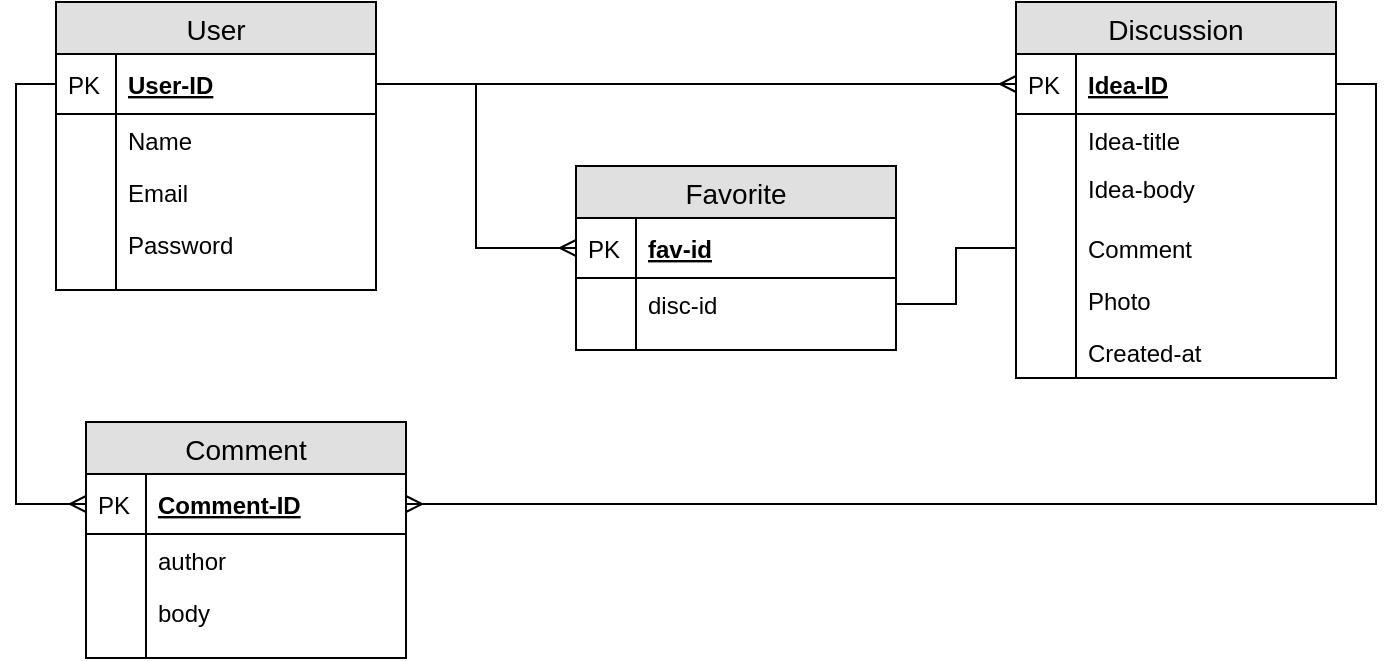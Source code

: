 <mxfile version="10.6.3" type="device"><diagram id="3cPXwrBkvxYP3bUsqjny" name="Page-1"><mxGraphModel dx="1010" dy="649" grid="1" gridSize="10" guides="1" tooltips="1" connect="1" arrows="1" fold="1" page="1" pageScale="1" pageWidth="827" pageHeight="1169" math="0" shadow="0"><root><mxCell id="0"/><mxCell id="1" parent="0"/><mxCell id="Ku0qD6cd0PS2lha8xyxm-24" value="User" style="swimlane;fontStyle=0;childLayout=stackLayout;horizontal=1;startSize=26;fillColor=#e0e0e0;horizontalStack=0;resizeParent=1;resizeParentMax=0;resizeLast=0;collapsible=1;marginBottom=0;swimlaneFillColor=#ffffff;align=center;fontSize=14;" vertex="1" parent="1"><mxGeometry x="110" y="200" width="160" height="144" as="geometry"/></mxCell><mxCell id="Ku0qD6cd0PS2lha8xyxm-25" value="User-ID" style="shape=partialRectangle;top=0;left=0;right=0;bottom=1;align=left;verticalAlign=middle;fillColor=none;spacingLeft=34;spacingRight=4;overflow=hidden;rotatable=0;points=[[0,0.5],[1,0.5]];portConstraint=eastwest;dropTarget=0;fontStyle=5;fontSize=12;" vertex="1" parent="Ku0qD6cd0PS2lha8xyxm-24"><mxGeometry y="26" width="160" height="30" as="geometry"/></mxCell><mxCell id="Ku0qD6cd0PS2lha8xyxm-26" value="PK" style="shape=partialRectangle;top=0;left=0;bottom=0;fillColor=none;align=left;verticalAlign=middle;spacingLeft=4;spacingRight=4;overflow=hidden;rotatable=0;points=[];portConstraint=eastwest;part=1;fontSize=12;" vertex="1" connectable="0" parent="Ku0qD6cd0PS2lha8xyxm-25"><mxGeometry width="30" height="30" as="geometry"/></mxCell><mxCell id="Ku0qD6cd0PS2lha8xyxm-27" value="Name" style="shape=partialRectangle;top=0;left=0;right=0;bottom=0;align=left;verticalAlign=top;fillColor=none;spacingLeft=34;spacingRight=4;overflow=hidden;rotatable=0;points=[[0,0.5],[1,0.5]];portConstraint=eastwest;dropTarget=0;fontSize=12;" vertex="1" parent="Ku0qD6cd0PS2lha8xyxm-24"><mxGeometry y="56" width="160" height="26" as="geometry"/></mxCell><mxCell id="Ku0qD6cd0PS2lha8xyxm-28" value="" style="shape=partialRectangle;top=0;left=0;bottom=0;fillColor=none;align=left;verticalAlign=top;spacingLeft=4;spacingRight=4;overflow=hidden;rotatable=0;points=[];portConstraint=eastwest;part=1;fontSize=12;" vertex="1" connectable="0" parent="Ku0qD6cd0PS2lha8xyxm-27"><mxGeometry width="30" height="26" as="geometry"/></mxCell><mxCell id="Ku0qD6cd0PS2lha8xyxm-29" value="Email" style="shape=partialRectangle;top=0;left=0;right=0;bottom=0;align=left;verticalAlign=top;fillColor=none;spacingLeft=34;spacingRight=4;overflow=hidden;rotatable=0;points=[[0,0.5],[1,0.5]];portConstraint=eastwest;dropTarget=0;fontSize=12;" vertex="1" parent="Ku0qD6cd0PS2lha8xyxm-24"><mxGeometry y="82" width="160" height="26" as="geometry"/></mxCell><mxCell id="Ku0qD6cd0PS2lha8xyxm-30" value="" style="shape=partialRectangle;top=0;left=0;bottom=0;fillColor=none;align=left;verticalAlign=top;spacingLeft=4;spacingRight=4;overflow=hidden;rotatable=0;points=[];portConstraint=eastwest;part=1;fontSize=12;" vertex="1" connectable="0" parent="Ku0qD6cd0PS2lha8xyxm-29"><mxGeometry width="30" height="26" as="geometry"/></mxCell><mxCell id="Ku0qD6cd0PS2lha8xyxm-31" value="Password" style="shape=partialRectangle;top=0;left=0;right=0;bottom=0;align=left;verticalAlign=top;fillColor=none;spacingLeft=34;spacingRight=4;overflow=hidden;rotatable=0;points=[[0,0.5],[1,0.5]];portConstraint=eastwest;dropTarget=0;fontSize=12;" vertex="1" parent="Ku0qD6cd0PS2lha8xyxm-24"><mxGeometry y="108" width="160" height="26" as="geometry"/></mxCell><mxCell id="Ku0qD6cd0PS2lha8xyxm-32" value="" style="shape=partialRectangle;top=0;left=0;bottom=0;fillColor=none;align=left;verticalAlign=top;spacingLeft=4;spacingRight=4;overflow=hidden;rotatable=0;points=[];portConstraint=eastwest;part=1;fontSize=12;" vertex="1" connectable="0" parent="Ku0qD6cd0PS2lha8xyxm-31"><mxGeometry width="30" height="26" as="geometry"/></mxCell><mxCell id="Ku0qD6cd0PS2lha8xyxm-33" value="" style="shape=partialRectangle;top=0;left=0;right=0;bottom=0;align=left;verticalAlign=top;fillColor=none;spacingLeft=34;spacingRight=4;overflow=hidden;rotatable=0;points=[[0,0.5],[1,0.5]];portConstraint=eastwest;dropTarget=0;fontSize=12;" vertex="1" parent="Ku0qD6cd0PS2lha8xyxm-24"><mxGeometry y="134" width="160" height="10" as="geometry"/></mxCell><mxCell id="Ku0qD6cd0PS2lha8xyxm-34" value="" style="shape=partialRectangle;top=0;left=0;bottom=0;fillColor=none;align=left;verticalAlign=top;spacingLeft=4;spacingRight=4;overflow=hidden;rotatable=0;points=[];portConstraint=eastwest;part=1;fontSize=12;" vertex="1" connectable="0" parent="Ku0qD6cd0PS2lha8xyxm-33"><mxGeometry width="30" height="10" as="geometry"/></mxCell><mxCell id="Ku0qD6cd0PS2lha8xyxm-35" value="Discussion" style="swimlane;fontStyle=0;childLayout=stackLayout;horizontal=1;startSize=26;fillColor=#e0e0e0;horizontalStack=0;resizeParent=1;resizeParentMax=0;resizeLast=0;collapsible=1;marginBottom=0;swimlaneFillColor=#ffffff;align=center;fontSize=14;" vertex="1" parent="1"><mxGeometry x="590" y="200" width="160" height="188" as="geometry"/></mxCell><mxCell id="Ku0qD6cd0PS2lha8xyxm-36" value="Idea-ID" style="shape=partialRectangle;top=0;left=0;right=0;bottom=1;align=left;verticalAlign=middle;fillColor=none;spacingLeft=34;spacingRight=4;overflow=hidden;rotatable=0;points=[[0,0.5],[1,0.5]];portConstraint=eastwest;dropTarget=0;fontStyle=5;fontSize=12;" vertex="1" parent="Ku0qD6cd0PS2lha8xyxm-35"><mxGeometry y="26" width="160" height="30" as="geometry"/></mxCell><mxCell id="Ku0qD6cd0PS2lha8xyxm-37" value="PK" style="shape=partialRectangle;top=0;left=0;bottom=0;fillColor=none;align=left;verticalAlign=middle;spacingLeft=4;spacingRight=4;overflow=hidden;rotatable=0;points=[];portConstraint=eastwest;part=1;fontSize=12;" vertex="1" connectable="0" parent="Ku0qD6cd0PS2lha8xyxm-36"><mxGeometry width="30" height="30" as="geometry"/></mxCell><mxCell id="Ku0qD6cd0PS2lha8xyxm-38" value="Idea-title" style="shape=partialRectangle;top=0;left=0;right=0;bottom=0;align=left;verticalAlign=top;fillColor=none;spacingLeft=34;spacingRight=4;overflow=hidden;rotatable=0;points=[[0,0.5],[1,0.5]];portConstraint=eastwest;dropTarget=0;fontSize=12;" vertex="1" parent="Ku0qD6cd0PS2lha8xyxm-35"><mxGeometry y="56" width="160" height="24" as="geometry"/></mxCell><mxCell id="Ku0qD6cd0PS2lha8xyxm-39" value="" style="shape=partialRectangle;top=0;left=0;bottom=0;fillColor=none;align=left;verticalAlign=top;spacingLeft=4;spacingRight=4;overflow=hidden;rotatable=0;points=[];portConstraint=eastwest;part=1;fontSize=12;" vertex="1" connectable="0" parent="Ku0qD6cd0PS2lha8xyxm-38"><mxGeometry width="30" height="24" as="geometry"/></mxCell><mxCell id="Ku0qD6cd0PS2lha8xyxm-44" value="Idea-body" style="shape=partialRectangle;top=0;left=0;right=0;bottom=0;align=left;verticalAlign=top;fillColor=none;spacingLeft=34;spacingRight=4;overflow=hidden;rotatable=0;points=[[0,0.5],[1,0.5]];portConstraint=eastwest;dropTarget=0;fontSize=12;" vertex="1" parent="Ku0qD6cd0PS2lha8xyxm-35"><mxGeometry y="80" width="160" height="30" as="geometry"/></mxCell><mxCell id="Ku0qD6cd0PS2lha8xyxm-45" value="" style="shape=partialRectangle;top=0;left=0;bottom=0;fillColor=none;align=left;verticalAlign=top;spacingLeft=4;spacingRight=4;overflow=hidden;rotatable=0;points=[];portConstraint=eastwest;part=1;fontSize=12;" vertex="1" connectable="0" parent="Ku0qD6cd0PS2lha8xyxm-44"><mxGeometry width="30" height="30" as="geometry"/></mxCell><mxCell id="Ku0qD6cd0PS2lha8xyxm-40" value="Comment" style="shape=partialRectangle;top=0;left=0;right=0;bottom=0;align=left;verticalAlign=top;fillColor=none;spacingLeft=34;spacingRight=4;overflow=hidden;rotatable=0;points=[[0,0.5],[1,0.5]];portConstraint=eastwest;dropTarget=0;fontSize=12;" vertex="1" parent="Ku0qD6cd0PS2lha8xyxm-35"><mxGeometry y="110" width="160" height="26" as="geometry"/></mxCell><mxCell id="Ku0qD6cd0PS2lha8xyxm-41" value="" style="shape=partialRectangle;top=0;left=0;bottom=0;fillColor=none;align=left;verticalAlign=top;spacingLeft=4;spacingRight=4;overflow=hidden;rotatable=0;points=[];portConstraint=eastwest;part=1;fontSize=12;" vertex="1" connectable="0" parent="Ku0qD6cd0PS2lha8xyxm-40"><mxGeometry width="30" height="26" as="geometry"/></mxCell><mxCell id="Ku0qD6cd0PS2lha8xyxm-42" value="Photo" style="shape=partialRectangle;top=0;left=0;right=0;bottom=0;align=left;verticalAlign=top;fillColor=none;spacingLeft=34;spacingRight=4;overflow=hidden;rotatable=0;points=[[0,0.5],[1,0.5]];portConstraint=eastwest;dropTarget=0;fontSize=12;" vertex="1" parent="Ku0qD6cd0PS2lha8xyxm-35"><mxGeometry y="136" width="160" height="26" as="geometry"/></mxCell><mxCell id="Ku0qD6cd0PS2lha8xyxm-43" value="" style="shape=partialRectangle;top=0;left=0;bottom=0;fillColor=none;align=left;verticalAlign=top;spacingLeft=4;spacingRight=4;overflow=hidden;rotatable=0;points=[];portConstraint=eastwest;part=1;fontSize=12;" vertex="1" connectable="0" parent="Ku0qD6cd0PS2lha8xyxm-42"><mxGeometry width="30" height="26" as="geometry"/></mxCell><mxCell id="Ku0qD6cd0PS2lha8xyxm-46" value="Created-at" style="shape=partialRectangle;top=0;left=0;right=0;bottom=0;align=left;verticalAlign=top;fillColor=none;spacingLeft=34;spacingRight=4;overflow=hidden;rotatable=0;points=[[0,0.5],[1,0.5]];portConstraint=eastwest;dropTarget=0;fontSize=12;" vertex="1" parent="Ku0qD6cd0PS2lha8xyxm-35"><mxGeometry y="162" width="160" height="26" as="geometry"/></mxCell><mxCell id="Ku0qD6cd0PS2lha8xyxm-47" value="" style="shape=partialRectangle;top=0;left=0;bottom=0;fillColor=none;align=left;verticalAlign=top;spacingLeft=4;spacingRight=4;overflow=hidden;rotatable=0;points=[];portConstraint=eastwest;part=1;fontSize=12;" vertex="1" connectable="0" parent="Ku0qD6cd0PS2lha8xyxm-46"><mxGeometry width="30" height="26" as="geometry"/></mxCell><mxCell id="Ku0qD6cd0PS2lha8xyxm-48" value="Comment" style="swimlane;fontStyle=0;childLayout=stackLayout;horizontal=1;startSize=26;fillColor=#e0e0e0;horizontalStack=0;resizeParent=1;resizeParentMax=0;resizeLast=0;collapsible=1;marginBottom=0;swimlaneFillColor=#ffffff;align=center;fontSize=14;" vertex="1" parent="1"><mxGeometry x="125" y="410" width="160" height="118" as="geometry"/></mxCell><mxCell id="Ku0qD6cd0PS2lha8xyxm-49" value="Comment-ID" style="shape=partialRectangle;top=0;left=0;right=0;bottom=1;align=left;verticalAlign=middle;fillColor=none;spacingLeft=34;spacingRight=4;overflow=hidden;rotatable=0;points=[[0,0.5],[1,0.5]];portConstraint=eastwest;dropTarget=0;fontStyle=5;fontSize=12;" vertex="1" parent="Ku0qD6cd0PS2lha8xyxm-48"><mxGeometry y="26" width="160" height="30" as="geometry"/></mxCell><mxCell id="Ku0qD6cd0PS2lha8xyxm-50" value="PK" style="shape=partialRectangle;top=0;left=0;bottom=0;fillColor=none;align=left;verticalAlign=middle;spacingLeft=4;spacingRight=4;overflow=hidden;rotatable=0;points=[];portConstraint=eastwest;part=1;fontSize=12;" vertex="1" connectable="0" parent="Ku0qD6cd0PS2lha8xyxm-49"><mxGeometry width="30" height="30" as="geometry"/></mxCell><mxCell id="Ku0qD6cd0PS2lha8xyxm-51" value="author" style="shape=partialRectangle;top=0;left=0;right=0;bottom=0;align=left;verticalAlign=top;fillColor=none;spacingLeft=34;spacingRight=4;overflow=hidden;rotatable=0;points=[[0,0.5],[1,0.5]];portConstraint=eastwest;dropTarget=0;fontSize=12;" vertex="1" parent="Ku0qD6cd0PS2lha8xyxm-48"><mxGeometry y="56" width="160" height="26" as="geometry"/></mxCell><mxCell id="Ku0qD6cd0PS2lha8xyxm-52" value="" style="shape=partialRectangle;top=0;left=0;bottom=0;fillColor=none;align=left;verticalAlign=top;spacingLeft=4;spacingRight=4;overflow=hidden;rotatable=0;points=[];portConstraint=eastwest;part=1;fontSize=12;" vertex="1" connectable="0" parent="Ku0qD6cd0PS2lha8xyxm-51"><mxGeometry width="30" height="26" as="geometry"/></mxCell><mxCell id="Ku0qD6cd0PS2lha8xyxm-53" value="body" style="shape=partialRectangle;top=0;left=0;right=0;bottom=0;align=left;verticalAlign=top;fillColor=none;spacingLeft=34;spacingRight=4;overflow=hidden;rotatable=0;points=[[0,0.5],[1,0.5]];portConstraint=eastwest;dropTarget=0;fontSize=12;" vertex="1" parent="Ku0qD6cd0PS2lha8xyxm-48"><mxGeometry y="82" width="160" height="26" as="geometry"/></mxCell><mxCell id="Ku0qD6cd0PS2lha8xyxm-54" value="" style="shape=partialRectangle;top=0;left=0;bottom=0;fillColor=none;align=left;verticalAlign=top;spacingLeft=4;spacingRight=4;overflow=hidden;rotatable=0;points=[];portConstraint=eastwest;part=1;fontSize=12;" vertex="1" connectable="0" parent="Ku0qD6cd0PS2lha8xyxm-53"><mxGeometry width="30" height="26" as="geometry"/></mxCell><mxCell id="Ku0qD6cd0PS2lha8xyxm-57" value="" style="shape=partialRectangle;top=0;left=0;right=0;bottom=0;align=left;verticalAlign=top;fillColor=none;spacingLeft=34;spacingRight=4;overflow=hidden;rotatable=0;points=[[0,0.5],[1,0.5]];portConstraint=eastwest;dropTarget=0;fontSize=12;" vertex="1" parent="Ku0qD6cd0PS2lha8xyxm-48"><mxGeometry y="108" width="160" height="10" as="geometry"/></mxCell><mxCell id="Ku0qD6cd0PS2lha8xyxm-58" value="" style="shape=partialRectangle;top=0;left=0;bottom=0;fillColor=none;align=left;verticalAlign=top;spacingLeft=4;spacingRight=4;overflow=hidden;rotatable=0;points=[];portConstraint=eastwest;part=1;fontSize=12;" vertex="1" connectable="0" parent="Ku0qD6cd0PS2lha8xyxm-57"><mxGeometry width="30" height="10" as="geometry"/></mxCell><mxCell id="Ku0qD6cd0PS2lha8xyxm-59" value="Favorite" style="swimlane;fontStyle=0;childLayout=stackLayout;horizontal=1;startSize=26;fillColor=#e0e0e0;horizontalStack=0;resizeParent=1;resizeParentMax=0;resizeLast=0;collapsible=1;marginBottom=0;swimlaneFillColor=#ffffff;align=center;fontSize=14;" vertex="1" parent="1"><mxGeometry x="370" y="282" width="160" height="92" as="geometry"/></mxCell><mxCell id="Ku0qD6cd0PS2lha8xyxm-60" value="fav-id" style="shape=partialRectangle;top=0;left=0;right=0;bottom=1;align=left;verticalAlign=middle;fillColor=none;spacingLeft=34;spacingRight=4;overflow=hidden;rotatable=0;points=[[0,0.5],[1,0.5]];portConstraint=eastwest;dropTarget=0;fontStyle=5;fontSize=12;" vertex="1" parent="Ku0qD6cd0PS2lha8xyxm-59"><mxGeometry y="26" width="160" height="30" as="geometry"/></mxCell><mxCell id="Ku0qD6cd0PS2lha8xyxm-61" value="PK" style="shape=partialRectangle;top=0;left=0;bottom=0;fillColor=none;align=left;verticalAlign=middle;spacingLeft=4;spacingRight=4;overflow=hidden;rotatable=0;points=[];portConstraint=eastwest;part=1;fontSize=12;" vertex="1" connectable="0" parent="Ku0qD6cd0PS2lha8xyxm-60"><mxGeometry width="30" height="30" as="geometry"/></mxCell><mxCell id="Ku0qD6cd0PS2lha8xyxm-62" value="disc-id" style="shape=partialRectangle;top=0;left=0;right=0;bottom=0;align=left;verticalAlign=top;fillColor=none;spacingLeft=34;spacingRight=4;overflow=hidden;rotatable=0;points=[[0,0.5],[1,0.5]];portConstraint=eastwest;dropTarget=0;fontSize=12;" vertex="1" parent="Ku0qD6cd0PS2lha8xyxm-59"><mxGeometry y="56" width="160" height="26" as="geometry"/></mxCell><mxCell id="Ku0qD6cd0PS2lha8xyxm-63" value="" style="shape=partialRectangle;top=0;left=0;bottom=0;fillColor=none;align=left;verticalAlign=top;spacingLeft=4;spacingRight=4;overflow=hidden;rotatable=0;points=[];portConstraint=eastwest;part=1;fontSize=12;" vertex="1" connectable="0" parent="Ku0qD6cd0PS2lha8xyxm-62"><mxGeometry width="30" height="26" as="geometry"/></mxCell><mxCell id="Ku0qD6cd0PS2lha8xyxm-68" value="" style="shape=partialRectangle;top=0;left=0;right=0;bottom=0;align=left;verticalAlign=top;fillColor=none;spacingLeft=34;spacingRight=4;overflow=hidden;rotatable=0;points=[[0,0.5],[1,0.5]];portConstraint=eastwest;dropTarget=0;fontSize=12;" vertex="1" parent="Ku0qD6cd0PS2lha8xyxm-59"><mxGeometry y="82" width="160" height="10" as="geometry"/></mxCell><mxCell id="Ku0qD6cd0PS2lha8xyxm-69" value="" style="shape=partialRectangle;top=0;left=0;bottom=0;fillColor=none;align=left;verticalAlign=top;spacingLeft=4;spacingRight=4;overflow=hidden;rotatable=0;points=[];portConstraint=eastwest;part=1;fontSize=12;" vertex="1" connectable="0" parent="Ku0qD6cd0PS2lha8xyxm-68"><mxGeometry width="30" height="10" as="geometry"/></mxCell><mxCell id="Ku0qD6cd0PS2lha8xyxm-73" style="edgeStyle=orthogonalEdgeStyle;rounded=0;orthogonalLoop=1;jettySize=auto;html=1;exitX=1;exitY=0.5;exitDx=0;exitDy=0;entryX=0;entryY=0.5;entryDx=0;entryDy=0;endArrow=ERmany;endFill=0;" edge="1" parent="1" source="Ku0qD6cd0PS2lha8xyxm-25" target="Ku0qD6cd0PS2lha8xyxm-36"><mxGeometry relative="1" as="geometry"/></mxCell><mxCell id="Ku0qD6cd0PS2lha8xyxm-74" style="edgeStyle=orthogonalEdgeStyle;rounded=0;orthogonalLoop=1;jettySize=auto;html=1;exitX=1;exitY=0.5;exitDx=0;exitDy=0;entryX=0;entryY=0.5;entryDx=0;entryDy=0;endArrow=ERmany;endFill=0;" edge="1" parent="1" source="Ku0qD6cd0PS2lha8xyxm-25" target="Ku0qD6cd0PS2lha8xyxm-60"><mxGeometry relative="1" as="geometry"/></mxCell><mxCell id="Ku0qD6cd0PS2lha8xyxm-75" style="edgeStyle=orthogonalEdgeStyle;rounded=0;orthogonalLoop=1;jettySize=auto;html=1;exitX=0;exitY=0.5;exitDx=0;exitDy=0;entryX=0;entryY=0.5;entryDx=0;entryDy=0;endArrow=ERmany;endFill=0;" edge="1" parent="1" source="Ku0qD6cd0PS2lha8xyxm-25" target="Ku0qD6cd0PS2lha8xyxm-49"><mxGeometry relative="1" as="geometry"/></mxCell><mxCell id="Ku0qD6cd0PS2lha8xyxm-77" style="edgeStyle=orthogonalEdgeStyle;rounded=0;orthogonalLoop=1;jettySize=auto;html=1;exitX=1;exitY=0.5;exitDx=0;exitDy=0;entryX=1;entryY=0.5;entryDx=0;entryDy=0;endArrow=none;endFill=0;startArrow=ERmany;startFill=0;" edge="1" parent="1" source="Ku0qD6cd0PS2lha8xyxm-49" target="Ku0qD6cd0PS2lha8xyxm-36"><mxGeometry relative="1" as="geometry"/></mxCell><mxCell id="Ku0qD6cd0PS2lha8xyxm-78" style="edgeStyle=orthogonalEdgeStyle;rounded=0;orthogonalLoop=1;jettySize=auto;html=1;exitX=1;exitY=0.5;exitDx=0;exitDy=0;entryX=0;entryY=0.5;entryDx=0;entryDy=0;endArrow=none;endFill=0;" edge="1" parent="1" source="Ku0qD6cd0PS2lha8xyxm-62" target="Ku0qD6cd0PS2lha8xyxm-40"><mxGeometry relative="1" as="geometry"/></mxCell></root></mxGraphModel></diagram></mxfile>
